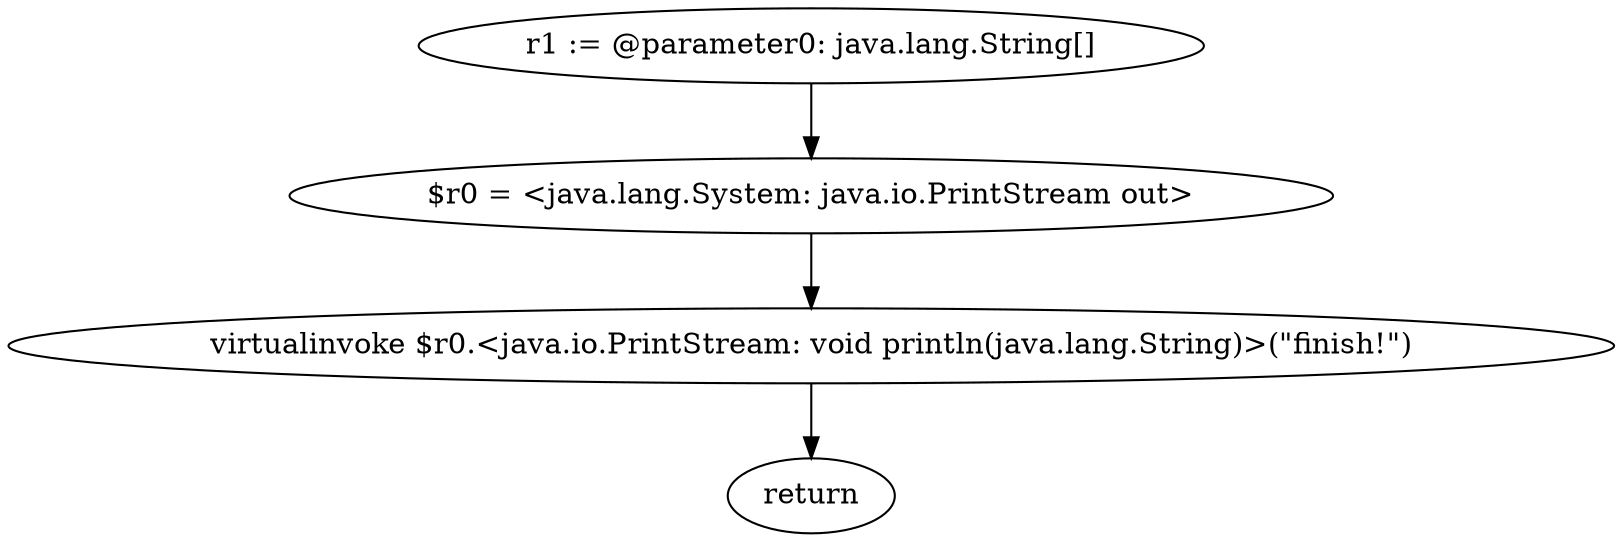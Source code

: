 digraph "unitGraph" {
    "r1 := @parameter0: java.lang.String[]"
    "$r0 = <java.lang.System: java.io.PrintStream out>"
    "virtualinvoke $r0.<java.io.PrintStream: void println(java.lang.String)>(\"finish!\")"
    "return"
    "r1 := @parameter0: java.lang.String[]"->"$r0 = <java.lang.System: java.io.PrintStream out>";
    "$r0 = <java.lang.System: java.io.PrintStream out>"->"virtualinvoke $r0.<java.io.PrintStream: void println(java.lang.String)>(\"finish!\")";
    "virtualinvoke $r0.<java.io.PrintStream: void println(java.lang.String)>(\"finish!\")"->"return";
}
